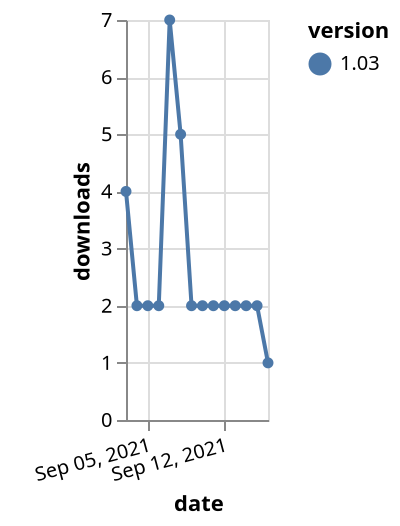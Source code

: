 {"$schema": "https://vega.github.io/schema/vega-lite/v5.json", "description": "A simple bar chart with embedded data.", "data": {"values": [{"date": "2021-09-03", "total": 2232, "delta": 4, "version": "1.03"}, {"date": "2021-09-04", "total": 2234, "delta": 2, "version": "1.03"}, {"date": "2021-09-05", "total": 2236, "delta": 2, "version": "1.03"}, {"date": "2021-09-06", "total": 2238, "delta": 2, "version": "1.03"}, {"date": "2021-09-07", "total": 2245, "delta": 7, "version": "1.03"}, {"date": "2021-09-08", "total": 2250, "delta": 5, "version": "1.03"}, {"date": "2021-09-09", "total": 2252, "delta": 2, "version": "1.03"}, {"date": "2021-09-10", "total": 2254, "delta": 2, "version": "1.03"}, {"date": "2021-09-11", "total": 2256, "delta": 2, "version": "1.03"}, {"date": "2021-09-12", "total": 2258, "delta": 2, "version": "1.03"}, {"date": "2021-09-13", "total": 2260, "delta": 2, "version": "1.03"}, {"date": "2021-09-14", "total": 2262, "delta": 2, "version": "1.03"}, {"date": "2021-09-15", "total": 2264, "delta": 2, "version": "1.03"}, {"date": "2021-09-16", "total": 2265, "delta": 1, "version": "1.03"}]}, "width": "container", "mark": {"type": "line", "point": {"filled": true}}, "encoding": {"x": {"field": "date", "type": "temporal", "timeUnit": "yearmonthdate", "title": "date", "axis": {"labelAngle": -15}}, "y": {"field": "delta", "type": "quantitative", "title": "downloads"}, "color": {"field": "version", "type": "nominal"}, "tooltip": {"field": "delta"}}}